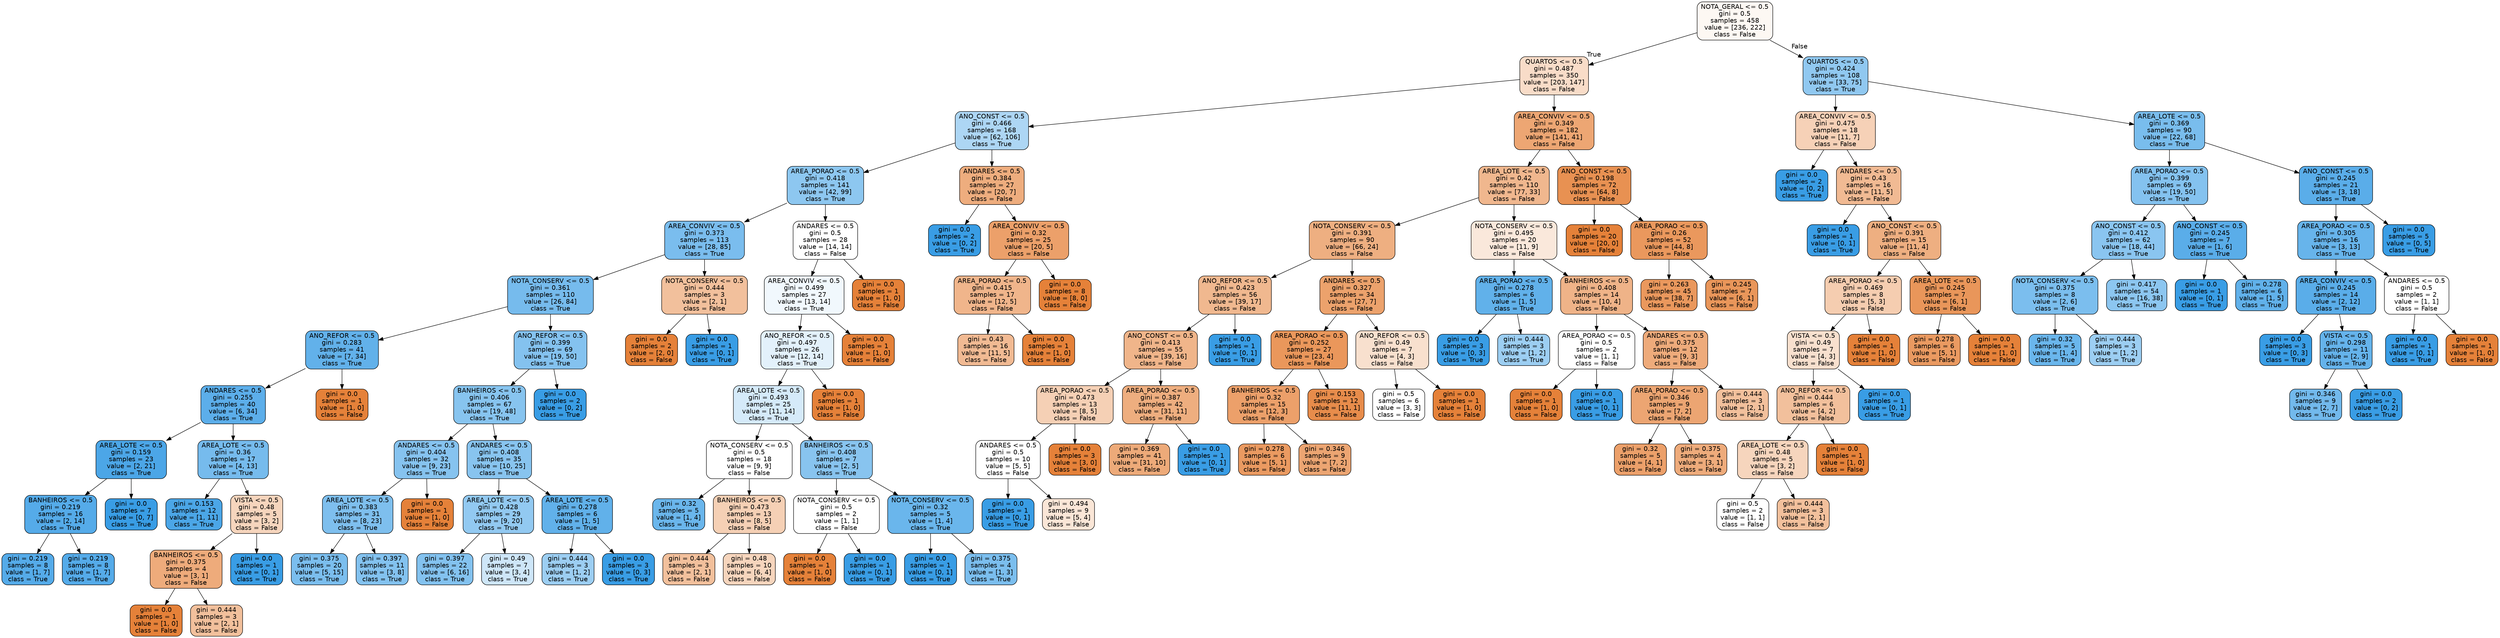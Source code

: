 digraph Tree {
node [shape=box, style="filled, rounded", color="black", fontname=helvetica] ;
edge [fontname=helvetica] ;
0 [label="NOTA_GERAL <= 0.5\ngini = 0.5\nsamples = 458\nvalue = [236, 222]\nclass = False", fillcolor="#fdf8f3"] ;
1 [label="QUARTOS <= 0.5\ngini = 0.487\nsamples = 350\nvalue = [203, 147]\nclass = False", fillcolor="#f8dcc8"] ;
0 -> 1 [labeldistance=2.5, labelangle=45, headlabel="True"] ;
2 [label="ANO_CONST <= 0.5\ngini = 0.466\nsamples = 168\nvalue = [62, 106]\nclass = True", fillcolor="#add6f4"] ;
1 -> 2 ;
3 [label="AREA_PORAO <= 0.5\ngini = 0.418\nsamples = 141\nvalue = [42, 99]\nclass = True", fillcolor="#8dc7f0"] ;
2 -> 3 ;
4 [label="AREA_CONVIV <= 0.5\ngini = 0.373\nsamples = 113\nvalue = [28, 85]\nclass = True", fillcolor="#7abdee"] ;
3 -> 4 ;
5 [label="NOTA_CONSERV <= 0.5\ngini = 0.361\nsamples = 110\nvalue = [26, 84]\nclass = True", fillcolor="#76bbed"] ;
4 -> 5 ;
6 [label="ANO_REFOR <= 0.5\ngini = 0.283\nsamples = 41\nvalue = [7, 34]\nclass = True", fillcolor="#62b1ea"] ;
5 -> 6 ;
7 [label="ANDARES <= 0.5\ngini = 0.255\nsamples = 40\nvalue = [6, 34]\nclass = True", fillcolor="#5caeea"] ;
6 -> 7 ;
8 [label="AREA_LOTE <= 0.5\ngini = 0.159\nsamples = 23\nvalue = [2, 21]\nclass = True", fillcolor="#4ca6e7"] ;
7 -> 8 ;
9 [label="BANHEIROS <= 0.5\ngini = 0.219\nsamples = 16\nvalue = [2, 14]\nclass = True", fillcolor="#55abe9"] ;
8 -> 9 ;
10 [label="gini = 0.219\nsamples = 8\nvalue = [1, 7]\nclass = True", fillcolor="#55abe9"] ;
9 -> 10 ;
11 [label="gini = 0.219\nsamples = 8\nvalue = [1, 7]\nclass = True", fillcolor="#55abe9"] ;
9 -> 11 ;
12 [label="gini = 0.0\nsamples = 7\nvalue = [0, 7]\nclass = True", fillcolor="#399de5"] ;
8 -> 12 ;
13 [label="AREA_LOTE <= 0.5\ngini = 0.36\nsamples = 17\nvalue = [4, 13]\nclass = True", fillcolor="#76bbed"] ;
7 -> 13 ;
14 [label="gini = 0.153\nsamples = 12\nvalue = [1, 11]\nclass = True", fillcolor="#4ba6e7"] ;
13 -> 14 ;
15 [label="VISTA <= 0.5\ngini = 0.48\nsamples = 5\nvalue = [3, 2]\nclass = False", fillcolor="#f6d5bd"] ;
13 -> 15 ;
16 [label="BANHEIROS <= 0.5\ngini = 0.375\nsamples = 4\nvalue = [3, 1]\nclass = False", fillcolor="#eeab7b"] ;
15 -> 16 ;
17 [label="gini = 0.0\nsamples = 1\nvalue = [1, 0]\nclass = False", fillcolor="#e58139"] ;
16 -> 17 ;
18 [label="gini = 0.444\nsamples = 3\nvalue = [2, 1]\nclass = False", fillcolor="#f2c09c"] ;
16 -> 18 ;
19 [label="gini = 0.0\nsamples = 1\nvalue = [0, 1]\nclass = True", fillcolor="#399de5"] ;
15 -> 19 ;
20 [label="gini = 0.0\nsamples = 1\nvalue = [1, 0]\nclass = False", fillcolor="#e58139"] ;
6 -> 20 ;
21 [label="ANO_REFOR <= 0.5\ngini = 0.399\nsamples = 69\nvalue = [19, 50]\nclass = True", fillcolor="#84c2ef"] ;
5 -> 21 ;
22 [label="BANHEIROS <= 0.5\ngini = 0.406\nsamples = 67\nvalue = [19, 48]\nclass = True", fillcolor="#87c4ef"] ;
21 -> 22 ;
23 [label="ANDARES <= 0.5\ngini = 0.404\nsamples = 32\nvalue = [9, 23]\nclass = True", fillcolor="#86c3ef"] ;
22 -> 23 ;
24 [label="AREA_LOTE <= 0.5\ngini = 0.383\nsamples = 31\nvalue = [8, 23]\nclass = True", fillcolor="#7ebfee"] ;
23 -> 24 ;
25 [label="gini = 0.375\nsamples = 20\nvalue = [5, 15]\nclass = True", fillcolor="#7bbeee"] ;
24 -> 25 ;
26 [label="gini = 0.397\nsamples = 11\nvalue = [3, 8]\nclass = True", fillcolor="#83c2ef"] ;
24 -> 26 ;
27 [label="gini = 0.0\nsamples = 1\nvalue = [1, 0]\nclass = False", fillcolor="#e58139"] ;
23 -> 27 ;
28 [label="ANDARES <= 0.5\ngini = 0.408\nsamples = 35\nvalue = [10, 25]\nclass = True", fillcolor="#88c4ef"] ;
22 -> 28 ;
29 [label="AREA_LOTE <= 0.5\ngini = 0.428\nsamples = 29\nvalue = [9, 20]\nclass = True", fillcolor="#92c9f1"] ;
28 -> 29 ;
30 [label="gini = 0.397\nsamples = 22\nvalue = [6, 16]\nclass = True", fillcolor="#83c2ef"] ;
29 -> 30 ;
31 [label="gini = 0.49\nsamples = 7\nvalue = [3, 4]\nclass = True", fillcolor="#cee6f8"] ;
29 -> 31 ;
32 [label="AREA_LOTE <= 0.5\ngini = 0.278\nsamples = 6\nvalue = [1, 5]\nclass = True", fillcolor="#61b1ea"] ;
28 -> 32 ;
33 [label="gini = 0.444\nsamples = 3\nvalue = [1, 2]\nclass = True", fillcolor="#9ccef2"] ;
32 -> 33 ;
34 [label="gini = 0.0\nsamples = 3\nvalue = [0, 3]\nclass = True", fillcolor="#399de5"] ;
32 -> 34 ;
35 [label="gini = 0.0\nsamples = 2\nvalue = [0, 2]\nclass = True", fillcolor="#399de5"] ;
21 -> 35 ;
36 [label="NOTA_CONSERV <= 0.5\ngini = 0.444\nsamples = 3\nvalue = [2, 1]\nclass = False", fillcolor="#f2c09c"] ;
4 -> 36 ;
37 [label="gini = 0.0\nsamples = 2\nvalue = [2, 0]\nclass = False", fillcolor="#e58139"] ;
36 -> 37 ;
38 [label="gini = 0.0\nsamples = 1\nvalue = [0, 1]\nclass = True", fillcolor="#399de5"] ;
36 -> 38 ;
39 [label="ANDARES <= 0.5\ngini = 0.5\nsamples = 28\nvalue = [14, 14]\nclass = False", fillcolor="#ffffff"] ;
3 -> 39 ;
40 [label="AREA_CONVIV <= 0.5\ngini = 0.499\nsamples = 27\nvalue = [13, 14]\nclass = True", fillcolor="#f1f8fd"] ;
39 -> 40 ;
41 [label="ANO_REFOR <= 0.5\ngini = 0.497\nsamples = 26\nvalue = [12, 14]\nclass = True", fillcolor="#e3f1fb"] ;
40 -> 41 ;
42 [label="AREA_LOTE <= 0.5\ngini = 0.493\nsamples = 25\nvalue = [11, 14]\nclass = True", fillcolor="#d5eaf9"] ;
41 -> 42 ;
43 [label="NOTA_CONSERV <= 0.5\ngini = 0.5\nsamples = 18\nvalue = [9, 9]\nclass = False", fillcolor="#ffffff"] ;
42 -> 43 ;
44 [label="gini = 0.32\nsamples = 5\nvalue = [1, 4]\nclass = True", fillcolor="#6ab6ec"] ;
43 -> 44 ;
45 [label="BANHEIROS <= 0.5\ngini = 0.473\nsamples = 13\nvalue = [8, 5]\nclass = False", fillcolor="#f5d0b5"] ;
43 -> 45 ;
46 [label="gini = 0.444\nsamples = 3\nvalue = [2, 1]\nclass = False", fillcolor="#f2c09c"] ;
45 -> 46 ;
47 [label="gini = 0.48\nsamples = 10\nvalue = [6, 4]\nclass = False", fillcolor="#f6d5bd"] ;
45 -> 47 ;
48 [label="BANHEIROS <= 0.5\ngini = 0.408\nsamples = 7\nvalue = [2, 5]\nclass = True", fillcolor="#88c4ef"] ;
42 -> 48 ;
49 [label="NOTA_CONSERV <= 0.5\ngini = 0.5\nsamples = 2\nvalue = [1, 1]\nclass = False", fillcolor="#ffffff"] ;
48 -> 49 ;
50 [label="gini = 0.0\nsamples = 1\nvalue = [1, 0]\nclass = False", fillcolor="#e58139"] ;
49 -> 50 ;
51 [label="gini = 0.0\nsamples = 1\nvalue = [0, 1]\nclass = True", fillcolor="#399de5"] ;
49 -> 51 ;
52 [label="NOTA_CONSERV <= 0.5\ngini = 0.32\nsamples = 5\nvalue = [1, 4]\nclass = True", fillcolor="#6ab6ec"] ;
48 -> 52 ;
53 [label="gini = 0.0\nsamples = 1\nvalue = [0, 1]\nclass = True", fillcolor="#399de5"] ;
52 -> 53 ;
54 [label="gini = 0.375\nsamples = 4\nvalue = [1, 3]\nclass = True", fillcolor="#7bbeee"] ;
52 -> 54 ;
55 [label="gini = 0.0\nsamples = 1\nvalue = [1, 0]\nclass = False", fillcolor="#e58139"] ;
41 -> 55 ;
56 [label="gini = 0.0\nsamples = 1\nvalue = [1, 0]\nclass = False", fillcolor="#e58139"] ;
40 -> 56 ;
57 [label="gini = 0.0\nsamples = 1\nvalue = [1, 0]\nclass = False", fillcolor="#e58139"] ;
39 -> 57 ;
58 [label="ANDARES <= 0.5\ngini = 0.384\nsamples = 27\nvalue = [20, 7]\nclass = False", fillcolor="#eead7e"] ;
2 -> 58 ;
59 [label="gini = 0.0\nsamples = 2\nvalue = [0, 2]\nclass = True", fillcolor="#399de5"] ;
58 -> 59 ;
60 [label="AREA_CONVIV <= 0.5\ngini = 0.32\nsamples = 25\nvalue = [20, 5]\nclass = False", fillcolor="#eca06a"] ;
58 -> 60 ;
61 [label="AREA_PORAO <= 0.5\ngini = 0.415\nsamples = 17\nvalue = [12, 5]\nclass = False", fillcolor="#f0b58b"] ;
60 -> 61 ;
62 [label="gini = 0.43\nsamples = 16\nvalue = [11, 5]\nclass = False", fillcolor="#f1ba93"] ;
61 -> 62 ;
63 [label="gini = 0.0\nsamples = 1\nvalue = [1, 0]\nclass = False", fillcolor="#e58139"] ;
61 -> 63 ;
64 [label="gini = 0.0\nsamples = 8\nvalue = [8, 0]\nclass = False", fillcolor="#e58139"] ;
60 -> 64 ;
65 [label="AREA_CONVIV <= 0.5\ngini = 0.349\nsamples = 182\nvalue = [141, 41]\nclass = False", fillcolor="#eda673"] ;
1 -> 65 ;
66 [label="AREA_LOTE <= 0.5\ngini = 0.42\nsamples = 110\nvalue = [77, 33]\nclass = False", fillcolor="#f0b78e"] ;
65 -> 66 ;
67 [label="NOTA_CONSERV <= 0.5\ngini = 0.391\nsamples = 90\nvalue = [66, 24]\nclass = False", fillcolor="#eeaf81"] ;
66 -> 67 ;
68 [label="ANO_REFOR <= 0.5\ngini = 0.423\nsamples = 56\nvalue = [39, 17]\nclass = False", fillcolor="#f0b88f"] ;
67 -> 68 ;
69 [label="ANO_CONST <= 0.5\ngini = 0.413\nsamples = 55\nvalue = [39, 16]\nclass = False", fillcolor="#f0b58a"] ;
68 -> 69 ;
70 [label="AREA_PORAO <= 0.5\ngini = 0.473\nsamples = 13\nvalue = [8, 5]\nclass = False", fillcolor="#f5d0b5"] ;
69 -> 70 ;
71 [label="ANDARES <= 0.5\ngini = 0.5\nsamples = 10\nvalue = [5, 5]\nclass = False", fillcolor="#ffffff"] ;
70 -> 71 ;
72 [label="gini = 0.0\nsamples = 1\nvalue = [0, 1]\nclass = True", fillcolor="#399de5"] ;
71 -> 72 ;
73 [label="gini = 0.494\nsamples = 9\nvalue = [5, 4]\nclass = False", fillcolor="#fae6d7"] ;
71 -> 73 ;
74 [label="gini = 0.0\nsamples = 3\nvalue = [3, 0]\nclass = False", fillcolor="#e58139"] ;
70 -> 74 ;
75 [label="AREA_PORAO <= 0.5\ngini = 0.387\nsamples = 42\nvalue = [31, 11]\nclass = False", fillcolor="#eeae7f"] ;
69 -> 75 ;
76 [label="gini = 0.369\nsamples = 41\nvalue = [31, 10]\nclass = False", fillcolor="#edaa79"] ;
75 -> 76 ;
77 [label="gini = 0.0\nsamples = 1\nvalue = [0, 1]\nclass = True", fillcolor="#399de5"] ;
75 -> 77 ;
78 [label="gini = 0.0\nsamples = 1\nvalue = [0, 1]\nclass = True", fillcolor="#399de5"] ;
68 -> 78 ;
79 [label="ANDARES <= 0.5\ngini = 0.327\nsamples = 34\nvalue = [27, 7]\nclass = False", fillcolor="#eca26c"] ;
67 -> 79 ;
80 [label="AREA_PORAO <= 0.5\ngini = 0.252\nsamples = 27\nvalue = [23, 4]\nclass = False", fillcolor="#ea975b"] ;
79 -> 80 ;
81 [label="BANHEIROS <= 0.5\ngini = 0.32\nsamples = 15\nvalue = [12, 3]\nclass = False", fillcolor="#eca06a"] ;
80 -> 81 ;
82 [label="gini = 0.278\nsamples = 6\nvalue = [5, 1]\nclass = False", fillcolor="#ea9a61"] ;
81 -> 82 ;
83 [label="gini = 0.346\nsamples = 9\nvalue = [7, 2]\nclass = False", fillcolor="#eca572"] ;
81 -> 83 ;
84 [label="gini = 0.153\nsamples = 12\nvalue = [11, 1]\nclass = False", fillcolor="#e78c4b"] ;
80 -> 84 ;
85 [label="ANO_REFOR <= 0.5\ngini = 0.49\nsamples = 7\nvalue = [4, 3]\nclass = False", fillcolor="#f8e0ce"] ;
79 -> 85 ;
86 [label="gini = 0.5\nsamples = 6\nvalue = [3, 3]\nclass = False", fillcolor="#ffffff"] ;
85 -> 86 ;
87 [label="gini = 0.0\nsamples = 1\nvalue = [1, 0]\nclass = False", fillcolor="#e58139"] ;
85 -> 87 ;
88 [label="NOTA_CONSERV <= 0.5\ngini = 0.495\nsamples = 20\nvalue = [11, 9]\nclass = False", fillcolor="#fae8db"] ;
66 -> 88 ;
89 [label="AREA_PORAO <= 0.5\ngini = 0.278\nsamples = 6\nvalue = [1, 5]\nclass = True", fillcolor="#61b1ea"] ;
88 -> 89 ;
90 [label="gini = 0.0\nsamples = 3\nvalue = [0, 3]\nclass = True", fillcolor="#399de5"] ;
89 -> 90 ;
91 [label="gini = 0.444\nsamples = 3\nvalue = [1, 2]\nclass = True", fillcolor="#9ccef2"] ;
89 -> 91 ;
92 [label="BANHEIROS <= 0.5\ngini = 0.408\nsamples = 14\nvalue = [10, 4]\nclass = False", fillcolor="#efb388"] ;
88 -> 92 ;
93 [label="AREA_PORAO <= 0.5\ngini = 0.5\nsamples = 2\nvalue = [1, 1]\nclass = False", fillcolor="#ffffff"] ;
92 -> 93 ;
94 [label="gini = 0.0\nsamples = 1\nvalue = [1, 0]\nclass = False", fillcolor="#e58139"] ;
93 -> 94 ;
95 [label="gini = 0.0\nsamples = 1\nvalue = [0, 1]\nclass = True", fillcolor="#399de5"] ;
93 -> 95 ;
96 [label="ANDARES <= 0.5\ngini = 0.375\nsamples = 12\nvalue = [9, 3]\nclass = False", fillcolor="#eeab7b"] ;
92 -> 96 ;
97 [label="AREA_PORAO <= 0.5\ngini = 0.346\nsamples = 9\nvalue = [7, 2]\nclass = False", fillcolor="#eca572"] ;
96 -> 97 ;
98 [label="gini = 0.32\nsamples = 5\nvalue = [4, 1]\nclass = False", fillcolor="#eca06a"] ;
97 -> 98 ;
99 [label="gini = 0.375\nsamples = 4\nvalue = [3, 1]\nclass = False", fillcolor="#eeab7b"] ;
97 -> 99 ;
100 [label="gini = 0.444\nsamples = 3\nvalue = [2, 1]\nclass = False", fillcolor="#f2c09c"] ;
96 -> 100 ;
101 [label="ANO_CONST <= 0.5\ngini = 0.198\nsamples = 72\nvalue = [64, 8]\nclass = False", fillcolor="#e89152"] ;
65 -> 101 ;
102 [label="gini = 0.0\nsamples = 20\nvalue = [20, 0]\nclass = False", fillcolor="#e58139"] ;
101 -> 102 ;
103 [label="AREA_PORAO <= 0.5\ngini = 0.26\nsamples = 52\nvalue = [44, 8]\nclass = False", fillcolor="#ea985d"] ;
101 -> 103 ;
104 [label="gini = 0.263\nsamples = 45\nvalue = [38, 7]\nclass = False", fillcolor="#ea985d"] ;
103 -> 104 ;
105 [label="gini = 0.245\nsamples = 7\nvalue = [6, 1]\nclass = False", fillcolor="#e9965a"] ;
103 -> 105 ;
106 [label="QUARTOS <= 0.5\ngini = 0.424\nsamples = 108\nvalue = [33, 75]\nclass = True", fillcolor="#90c8f0"] ;
0 -> 106 [labeldistance=2.5, labelangle=-45, headlabel="False"] ;
107 [label="AREA_CONVIV <= 0.5\ngini = 0.475\nsamples = 18\nvalue = [11, 7]\nclass = False", fillcolor="#f6d1b7"] ;
106 -> 107 ;
108 [label="gini = 0.0\nsamples = 2\nvalue = [0, 2]\nclass = True", fillcolor="#399de5"] ;
107 -> 108 ;
109 [label="ANDARES <= 0.5\ngini = 0.43\nsamples = 16\nvalue = [11, 5]\nclass = False", fillcolor="#f1ba93"] ;
107 -> 109 ;
110 [label="gini = 0.0\nsamples = 1\nvalue = [0, 1]\nclass = True", fillcolor="#399de5"] ;
109 -> 110 ;
111 [label="ANO_CONST <= 0.5\ngini = 0.391\nsamples = 15\nvalue = [11, 4]\nclass = False", fillcolor="#eeaf81"] ;
109 -> 111 ;
112 [label="AREA_PORAO <= 0.5\ngini = 0.469\nsamples = 8\nvalue = [5, 3]\nclass = False", fillcolor="#f5cdb0"] ;
111 -> 112 ;
113 [label="VISTA <= 0.5\ngini = 0.49\nsamples = 7\nvalue = [4, 3]\nclass = False", fillcolor="#f8e0ce"] ;
112 -> 113 ;
114 [label="ANO_REFOR <= 0.5\ngini = 0.444\nsamples = 6\nvalue = [4, 2]\nclass = False", fillcolor="#f2c09c"] ;
113 -> 114 ;
115 [label="AREA_LOTE <= 0.5\ngini = 0.48\nsamples = 5\nvalue = [3, 2]\nclass = False", fillcolor="#f6d5bd"] ;
114 -> 115 ;
116 [label="gini = 0.5\nsamples = 2\nvalue = [1, 1]\nclass = False", fillcolor="#ffffff"] ;
115 -> 116 ;
117 [label="gini = 0.444\nsamples = 3\nvalue = [2, 1]\nclass = False", fillcolor="#f2c09c"] ;
115 -> 117 ;
118 [label="gini = 0.0\nsamples = 1\nvalue = [1, 0]\nclass = False", fillcolor="#e58139"] ;
114 -> 118 ;
119 [label="gini = 0.0\nsamples = 1\nvalue = [0, 1]\nclass = True", fillcolor="#399de5"] ;
113 -> 119 ;
120 [label="gini = 0.0\nsamples = 1\nvalue = [1, 0]\nclass = False", fillcolor="#e58139"] ;
112 -> 120 ;
121 [label="AREA_LOTE <= 0.5\ngini = 0.245\nsamples = 7\nvalue = [6, 1]\nclass = False", fillcolor="#e9965a"] ;
111 -> 121 ;
122 [label="gini = 0.278\nsamples = 6\nvalue = [5, 1]\nclass = False", fillcolor="#ea9a61"] ;
121 -> 122 ;
123 [label="gini = 0.0\nsamples = 1\nvalue = [1, 0]\nclass = False", fillcolor="#e58139"] ;
121 -> 123 ;
124 [label="AREA_LOTE <= 0.5\ngini = 0.369\nsamples = 90\nvalue = [22, 68]\nclass = True", fillcolor="#79bded"] ;
106 -> 124 ;
125 [label="AREA_PORAO <= 0.5\ngini = 0.399\nsamples = 69\nvalue = [19, 50]\nclass = True", fillcolor="#84c2ef"] ;
124 -> 125 ;
126 [label="ANO_CONST <= 0.5\ngini = 0.412\nsamples = 62\nvalue = [18, 44]\nclass = True", fillcolor="#8ac5f0"] ;
125 -> 126 ;
127 [label="NOTA_CONSERV <= 0.5\ngini = 0.375\nsamples = 8\nvalue = [2, 6]\nclass = True", fillcolor="#7bbeee"] ;
126 -> 127 ;
128 [label="gini = 0.32\nsamples = 5\nvalue = [1, 4]\nclass = True", fillcolor="#6ab6ec"] ;
127 -> 128 ;
129 [label="gini = 0.444\nsamples = 3\nvalue = [1, 2]\nclass = True", fillcolor="#9ccef2"] ;
127 -> 129 ;
130 [label="gini = 0.417\nsamples = 54\nvalue = [16, 38]\nclass = True", fillcolor="#8cc6f0"] ;
126 -> 130 ;
131 [label="ANO_CONST <= 0.5\ngini = 0.245\nsamples = 7\nvalue = [1, 6]\nclass = True", fillcolor="#5aade9"] ;
125 -> 131 ;
132 [label="gini = 0.0\nsamples = 1\nvalue = [0, 1]\nclass = True", fillcolor="#399de5"] ;
131 -> 132 ;
133 [label="gini = 0.278\nsamples = 6\nvalue = [1, 5]\nclass = True", fillcolor="#61b1ea"] ;
131 -> 133 ;
134 [label="ANO_CONST <= 0.5\ngini = 0.245\nsamples = 21\nvalue = [3, 18]\nclass = True", fillcolor="#5aade9"] ;
124 -> 134 ;
135 [label="AREA_PORAO <= 0.5\ngini = 0.305\nsamples = 16\nvalue = [3, 13]\nclass = True", fillcolor="#67b4eb"] ;
134 -> 135 ;
136 [label="AREA_CONVIV <= 0.5\ngini = 0.245\nsamples = 14\nvalue = [2, 12]\nclass = True", fillcolor="#5aade9"] ;
135 -> 136 ;
137 [label="gini = 0.0\nsamples = 3\nvalue = [0, 3]\nclass = True", fillcolor="#399de5"] ;
136 -> 137 ;
138 [label="VISTA <= 0.5\ngini = 0.298\nsamples = 11\nvalue = [2, 9]\nclass = True", fillcolor="#65b3eb"] ;
136 -> 138 ;
139 [label="gini = 0.346\nsamples = 9\nvalue = [2, 7]\nclass = True", fillcolor="#72b9ec"] ;
138 -> 139 ;
140 [label="gini = 0.0\nsamples = 2\nvalue = [0, 2]\nclass = True", fillcolor="#399de5"] ;
138 -> 140 ;
141 [label="ANDARES <= 0.5\ngini = 0.5\nsamples = 2\nvalue = [1, 1]\nclass = False", fillcolor="#ffffff"] ;
135 -> 141 ;
142 [label="gini = 0.0\nsamples = 1\nvalue = [0, 1]\nclass = True", fillcolor="#399de5"] ;
141 -> 142 ;
143 [label="gini = 0.0\nsamples = 1\nvalue = [1, 0]\nclass = False", fillcolor="#e58139"] ;
141 -> 143 ;
144 [label="gini = 0.0\nsamples = 5\nvalue = [0, 5]\nclass = True", fillcolor="#399de5"] ;
134 -> 144 ;
}